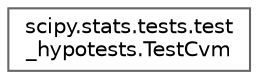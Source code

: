 digraph "Graphical Class Hierarchy"
{
 // LATEX_PDF_SIZE
  bgcolor="transparent";
  edge [fontname=Helvetica,fontsize=10,labelfontname=Helvetica,labelfontsize=10];
  node [fontname=Helvetica,fontsize=10,shape=box,height=0.2,width=0.4];
  rankdir="LR";
  Node0 [id="Node000000",label="scipy.stats.tests.test\l_hypotests.TestCvm",height=0.2,width=0.4,color="grey40", fillcolor="white", style="filled",URL="$d8/d7d/classscipy_1_1stats_1_1tests_1_1test__hypotests_1_1TestCvm.html",tooltip=" "];
}
